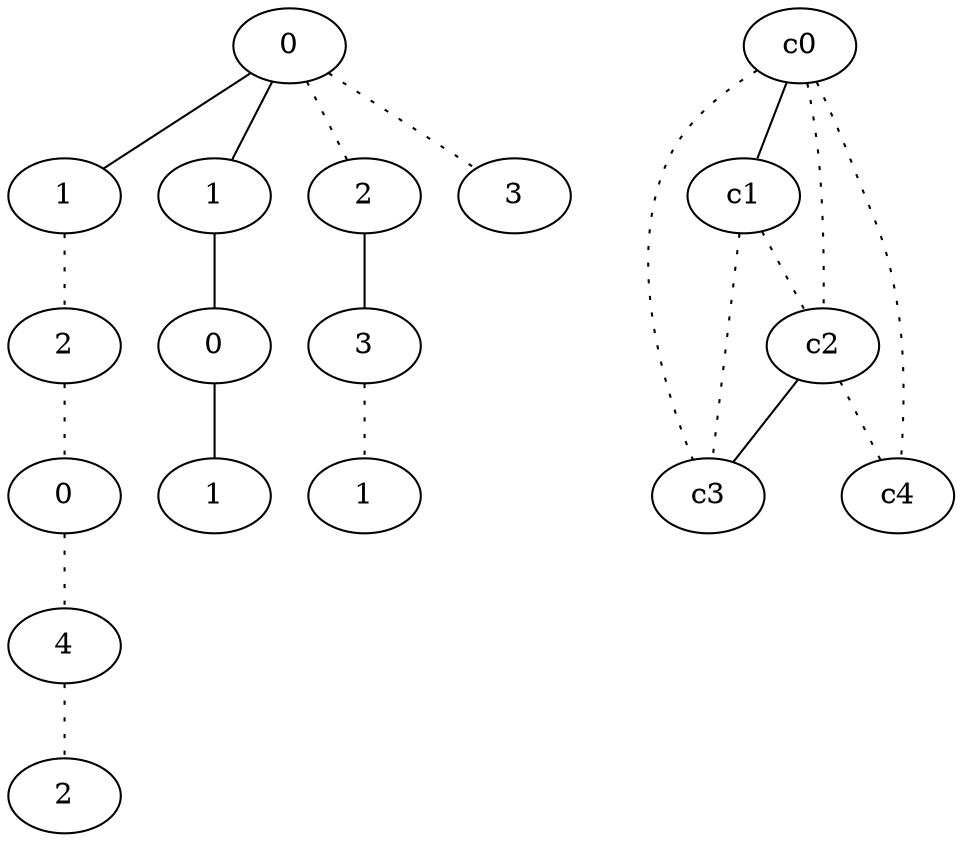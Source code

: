 graph {
a0[label=0];
a1[label=1];
a2[label=2];
a3[label=0];
a4[label=4];
a5[label=2];
a6[label=1];
a7[label=0];
a8[label=1];
a9[label=2];
a10[label=3];
a11[label=1];
a12[label=3];
a0 -- a1;
a0 -- a6;
a0 -- a9 [style=dotted];
a0 -- a12 [style=dotted];
a1 -- a2 [style=dotted];
a2 -- a3 [style=dotted];
a3 -- a4 [style=dotted];
a4 -- a5 [style=dotted];
a6 -- a7;
a7 -- a8;
a9 -- a10;
a10 -- a11 [style=dotted];
c0 -- c1;
c0 -- c2 [style=dotted];
c0 -- c3 [style=dotted];
c0 -- c4 [style=dotted];
c1 -- c2 [style=dotted];
c1 -- c3 [style=dotted];
c2 -- c3;
c2 -- c4 [style=dotted];
}
